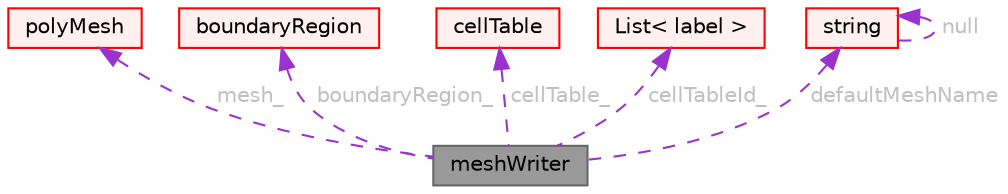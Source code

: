 digraph "meshWriter"
{
 // LATEX_PDF_SIZE
  bgcolor="transparent";
  edge [fontname=Helvetica,fontsize=10,labelfontname=Helvetica,labelfontsize=10];
  node [fontname=Helvetica,fontsize=10,shape=box,height=0.2,width=0.4];
  Node1 [id="Node000001",label="meshWriter",height=0.2,width=0.4,color="gray40", fillcolor="grey60", style="filled", fontcolor="black",tooltip="Write OpenFOAM meshes and/or results to another CFD format."];
  Node2 -> Node1 [id="edge1_Node000001_Node000002",dir="back",color="darkorchid3",style="dashed",tooltip=" ",label=" mesh_",fontcolor="grey" ];
  Node2 [id="Node000002",label="polyMesh",height=0.2,width=0.4,color="red", fillcolor="#FFF0F0", style="filled",URL="$classFoam_1_1polyMesh.html",tooltip="Mesh consisting of general polyhedral cells."];
  Node16 -> Node1 [id="edge2_Node000001_Node000016",dir="back",color="darkorchid3",style="dashed",tooltip=" ",label=" boundaryRegion_",fontcolor="grey" ];
  Node16 [id="Node000016",label="boundaryRegion",height=0.2,width=0.4,color="red", fillcolor="#FFF0F0", style="filled",URL="$classFoam_1_1boundaryRegion.html",tooltip="The boundaryRegion persistent data saved as a Map<dictionary>."];
  Node21 -> Node1 [id="edge3_Node000001_Node000021",dir="back",color="darkorchid3",style="dashed",tooltip=" ",label=" cellTable_",fontcolor="grey" ];
  Node21 [id="Node000021",label="cellTable",height=0.2,width=0.4,color="red", fillcolor="#FFF0F0", style="filled",URL="$classFoam_1_1cellTable.html",tooltip="The cellTable persistent data saved as a Map<dictionary>."];
  Node22 -> Node1 [id="edge4_Node000001_Node000022",dir="back",color="darkorchid3",style="dashed",tooltip=" ",label=" cellTableId_",fontcolor="grey" ];
  Node22 [id="Node000022",label="List\< label \>",height=0.2,width=0.4,color="red", fillcolor="#FFF0F0", style="filled",URL="$classFoam_1_1List.html",tooltip=" "];
  Node14 -> Node1 [id="edge5_Node000001_Node000014",dir="back",color="darkorchid3",style="dashed",tooltip=" ",label=" defaultMeshName",fontcolor="grey" ];
  Node14 [id="Node000014",label="string",height=0.2,width=0.4,color="red", fillcolor="#FFF0F0", style="filled",URL="$classFoam_1_1string.html",tooltip="A class for handling character strings derived from std::string."];
  Node14 -> Node14 [id="edge6_Node000014_Node000014",dir="back",color="darkorchid3",style="dashed",tooltip=" ",label=" null",fontcolor="grey" ];
}
